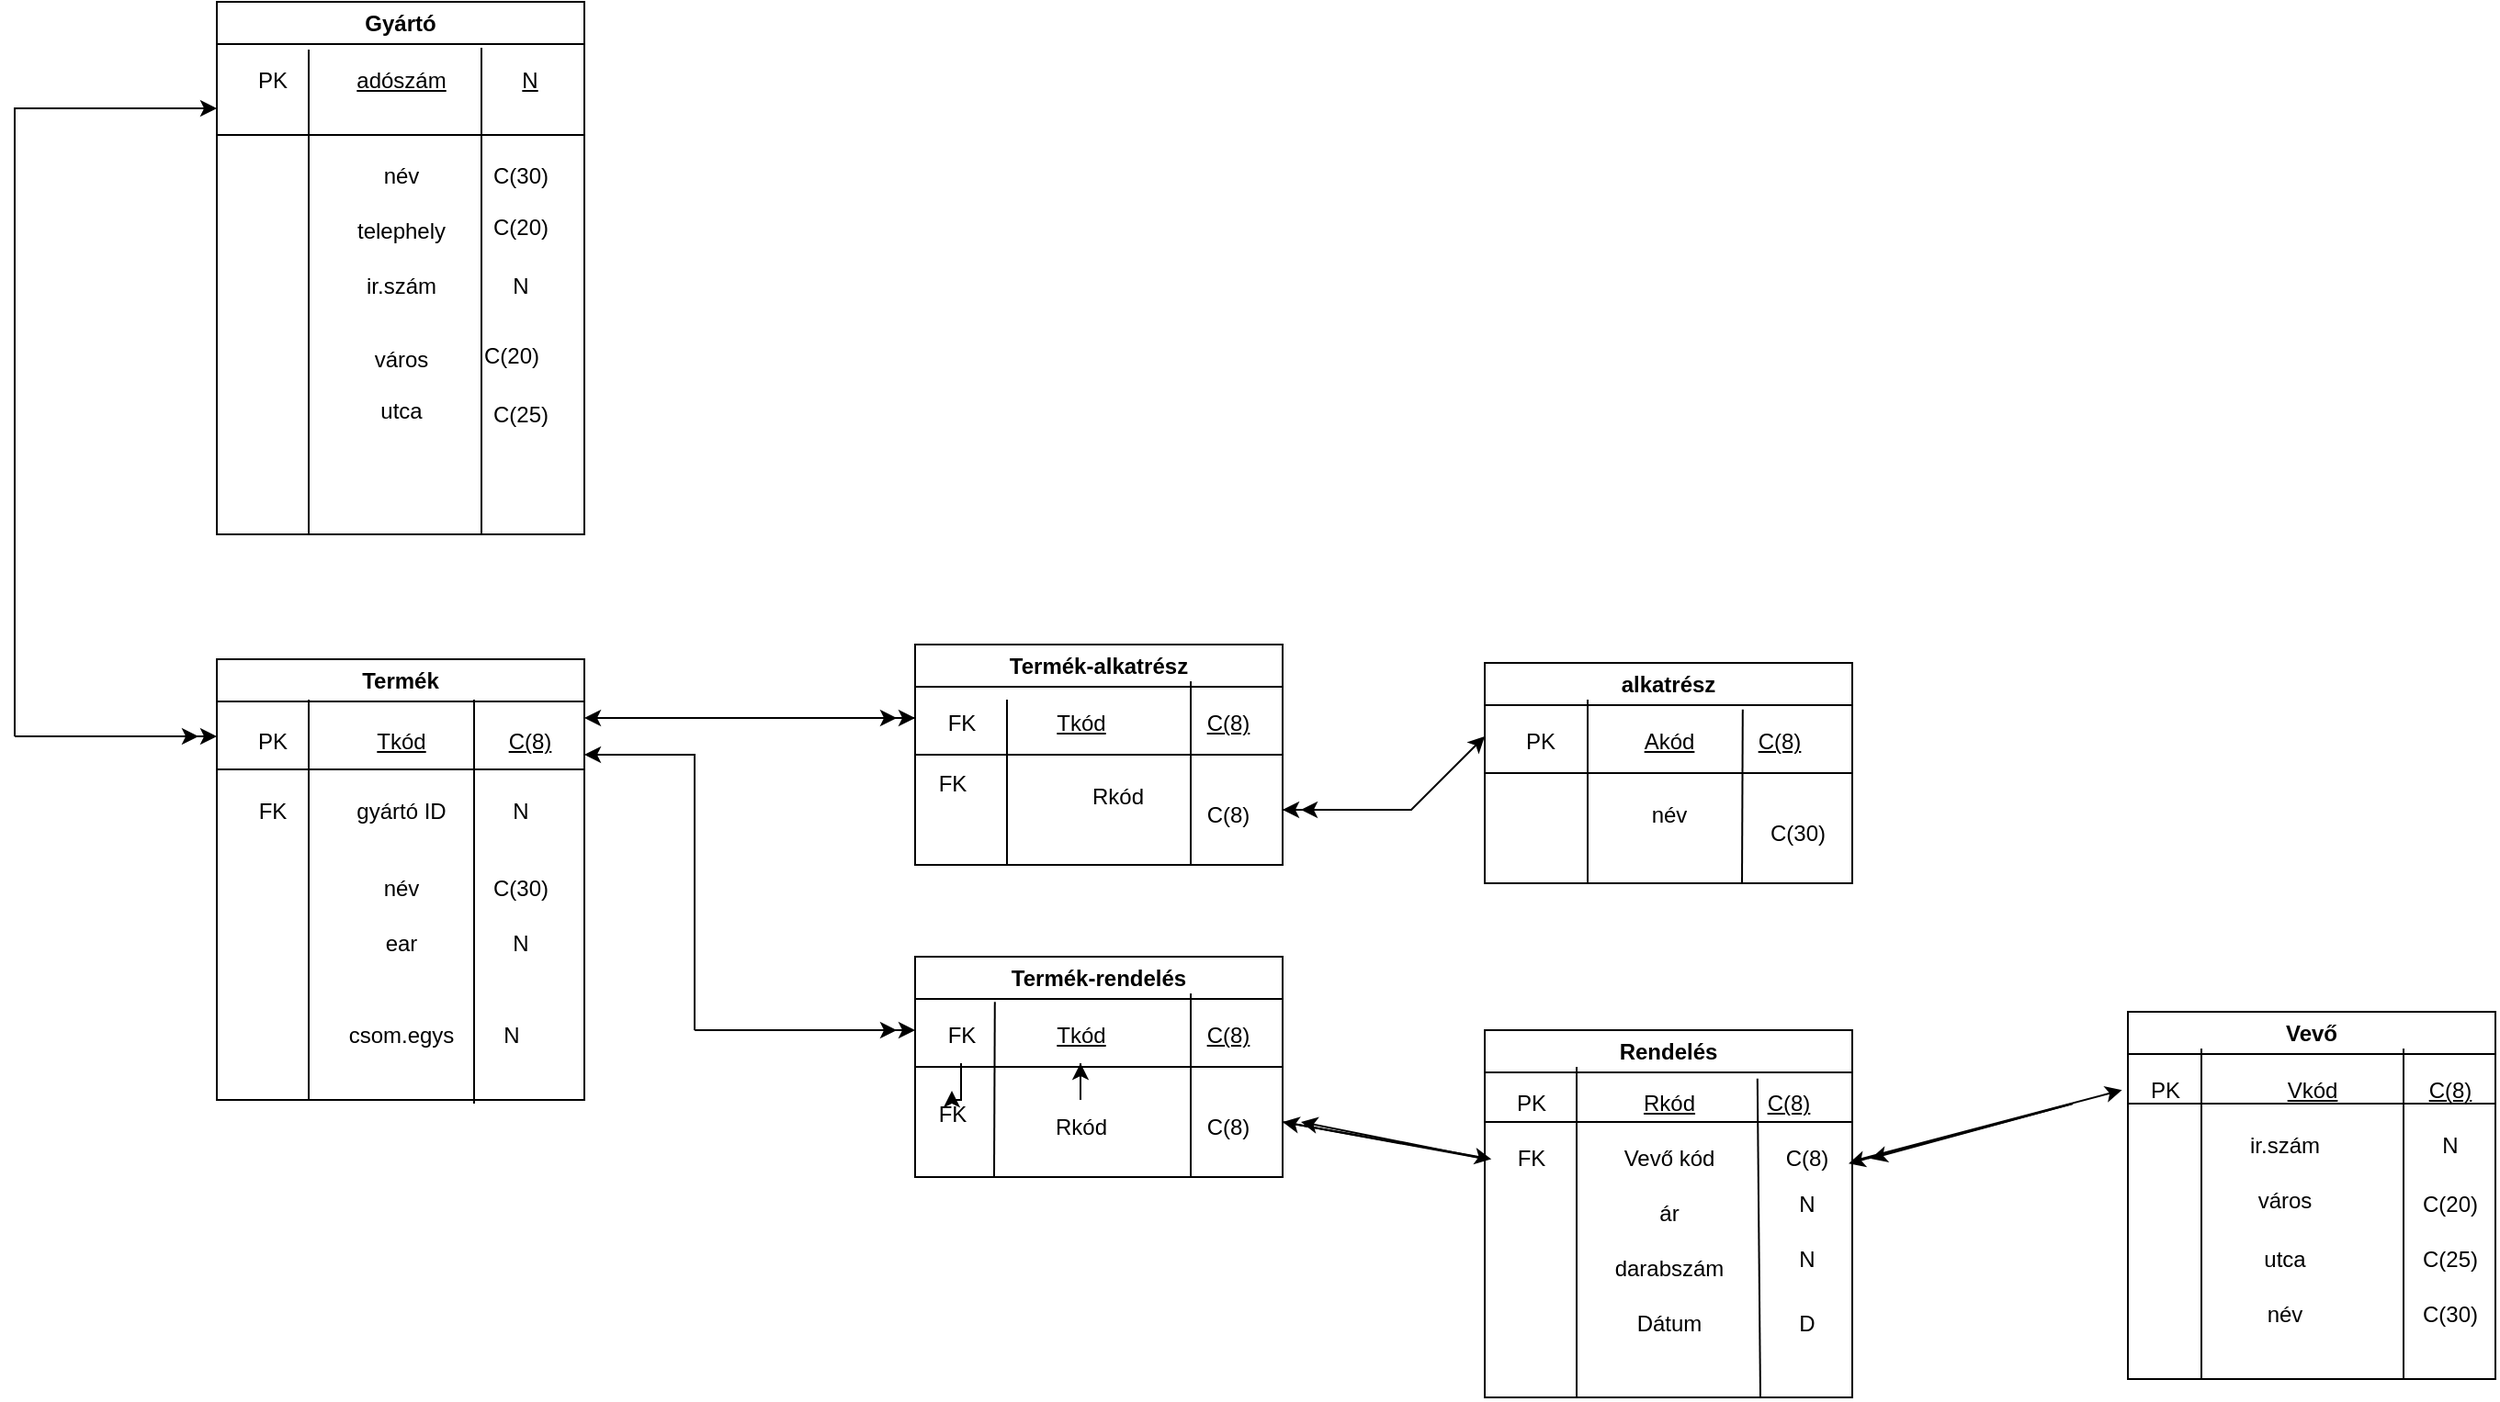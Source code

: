 <mxfile version="26.0.16">
  <diagram name="1 oldal" id="xw7v5drRhqMIVtwbWln7">
    <mxGraphModel dx="1036" dy="1784" grid="1" gridSize="10" guides="1" tooltips="1" connect="1" arrows="1" fold="1" page="1" pageScale="1" pageWidth="827" pageHeight="1169" math="0" shadow="0">
      <root>
        <mxCell id="0" />
        <mxCell id="1" parent="0" />
        <mxCell id="K2SjR7mvQ20MPOvlrCTG-1" value="Termék" style="swimlane;whiteSpace=wrap;html=1;" vertex="1" parent="1">
          <mxGeometry x="150" y="198" width="200" height="240" as="geometry" />
        </mxCell>
        <mxCell id="K2SjR7mvQ20MPOvlrCTG-100" value="gyártó ID" style="text;html=1;align=center;verticalAlign=middle;resizable=0;points=[];autosize=1;strokeColor=none;fillColor=none;" vertex="1" parent="K2SjR7mvQ20MPOvlrCTG-1">
          <mxGeometry x="65" y="68" width="70" height="30" as="geometry" />
        </mxCell>
        <mxCell id="K2SjR7mvQ20MPOvlrCTG-99" value="FK" style="text;html=1;align=center;verticalAlign=middle;resizable=0;points=[];autosize=1;strokeColor=none;fillColor=none;" vertex="1" parent="K2SjR7mvQ20MPOvlrCTG-1">
          <mxGeometry x="10" y="68" width="40" height="30" as="geometry" />
        </mxCell>
        <mxCell id="K2SjR7mvQ20MPOvlrCTG-101" value="N" style="text;html=1;align=center;verticalAlign=middle;resizable=0;points=[];autosize=1;strokeColor=none;fillColor=none;" vertex="1" parent="K2SjR7mvQ20MPOvlrCTG-1">
          <mxGeometry x="150" y="68" width="30" height="30" as="geometry" />
        </mxCell>
        <mxCell id="K2SjR7mvQ20MPOvlrCTG-106" value="N" style="text;html=1;align=center;verticalAlign=middle;resizable=0;points=[];autosize=1;strokeColor=none;fillColor=none;" vertex="1" parent="K2SjR7mvQ20MPOvlrCTG-1">
          <mxGeometry x="150" y="140" width="30" height="30" as="geometry" />
        </mxCell>
        <mxCell id="K2SjR7mvQ20MPOvlrCTG-105" value="C(30)" style="text;html=1;align=center;verticalAlign=middle;resizable=0;points=[];autosize=1;strokeColor=none;fillColor=none;" vertex="1" parent="K2SjR7mvQ20MPOvlrCTG-1">
          <mxGeometry x="140" y="110" width="50" height="30" as="geometry" />
        </mxCell>
        <mxCell id="K2SjR7mvQ20MPOvlrCTG-3" value="Gyártó" style="swimlane;whiteSpace=wrap;html=1;" vertex="1" parent="1">
          <mxGeometry x="150" y="-160" width="200" height="290" as="geometry" />
        </mxCell>
        <mxCell id="K2SjR7mvQ20MPOvlrCTG-121" value="név" style="text;html=1;align=center;verticalAlign=middle;resizable=0;points=[];autosize=1;strokeColor=none;fillColor=none;" vertex="1" parent="K2SjR7mvQ20MPOvlrCTG-3">
          <mxGeometry x="80" y="80" width="40" height="30" as="geometry" />
        </mxCell>
        <mxCell id="K2SjR7mvQ20MPOvlrCTG-128" value="város" style="text;html=1;align=center;verticalAlign=middle;resizable=0;points=[];autosize=1;strokeColor=none;fillColor=none;" vertex="1" parent="K2SjR7mvQ20MPOvlrCTG-3">
          <mxGeometry x="75" y="180" width="50" height="30" as="geometry" />
        </mxCell>
        <mxCell id="K2SjR7mvQ20MPOvlrCTG-124" value="telephely" style="text;html=1;align=center;verticalAlign=middle;resizable=0;points=[];autosize=1;strokeColor=none;fillColor=none;" vertex="1" parent="K2SjR7mvQ20MPOvlrCTG-3">
          <mxGeometry x="65" y="110" width="70" height="30" as="geometry" />
        </mxCell>
        <mxCell id="K2SjR7mvQ20MPOvlrCTG-125" value="ir.szám" style="text;html=1;align=center;verticalAlign=middle;resizable=0;points=[];autosize=1;strokeColor=none;fillColor=none;" vertex="1" parent="K2SjR7mvQ20MPOvlrCTG-3">
          <mxGeometry x="70" y="140" width="60" height="30" as="geometry" />
        </mxCell>
        <mxCell id="K2SjR7mvQ20MPOvlrCTG-135" value="C(25)" style="text;html=1;align=center;verticalAlign=middle;resizable=0;points=[];autosize=1;strokeColor=none;fillColor=none;" vertex="1" parent="K2SjR7mvQ20MPOvlrCTG-3">
          <mxGeometry x="140" y="210" width="50" height="30" as="geometry" />
        </mxCell>
        <mxCell id="K2SjR7mvQ20MPOvlrCTG-133" value="N" style="text;html=1;align=center;verticalAlign=middle;resizable=0;points=[];autosize=1;strokeColor=none;fillColor=none;" vertex="1" parent="K2SjR7mvQ20MPOvlrCTG-3">
          <mxGeometry x="150" y="140" width="30" height="30" as="geometry" />
        </mxCell>
        <mxCell id="K2SjR7mvQ20MPOvlrCTG-131" value="C(30)" style="text;html=1;align=center;verticalAlign=middle;resizable=0;points=[];autosize=1;strokeColor=none;fillColor=none;" vertex="1" parent="K2SjR7mvQ20MPOvlrCTG-3">
          <mxGeometry x="140" y="80" width="50" height="30" as="geometry" />
        </mxCell>
        <mxCell id="K2SjR7mvQ20MPOvlrCTG-5" value="Termék-rendelés" style="swimlane;whiteSpace=wrap;html=1;" vertex="1" parent="1">
          <mxGeometry x="530" y="360" width="200" height="120" as="geometry" />
        </mxCell>
        <mxCell id="K2SjR7mvQ20MPOvlrCTG-46" value="FK" style="text;html=1;align=center;verticalAlign=middle;resizable=0;points=[];autosize=1;strokeColor=none;fillColor=none;" vertex="1" parent="K2SjR7mvQ20MPOvlrCTG-5">
          <mxGeometry x="5" y="28" width="40" height="30" as="geometry" />
        </mxCell>
        <mxCell id="K2SjR7mvQ20MPOvlrCTG-47" value="&lt;u&gt;Tkód&lt;/u&gt;" style="text;html=1;align=center;verticalAlign=middle;resizable=0;points=[];autosize=1;strokeColor=none;fillColor=none;" vertex="1" parent="K2SjR7mvQ20MPOvlrCTG-5">
          <mxGeometry x="65" y="28" width="50" height="30" as="geometry" />
        </mxCell>
        <mxCell id="K2SjR7mvQ20MPOvlrCTG-48" value="&lt;u&gt;C(8)&lt;/u&gt;" style="text;html=1;align=center;verticalAlign=middle;resizable=0;points=[];autosize=1;strokeColor=none;fillColor=none;" vertex="1" parent="K2SjR7mvQ20MPOvlrCTG-5">
          <mxGeometry x="145" y="28" width="50" height="30" as="geometry" />
        </mxCell>
        <mxCell id="K2SjR7mvQ20MPOvlrCTG-55" value="" style="endArrow=none;html=1;rounded=0;exitX=0.96;exitY=-0.113;exitDx=0;exitDy=0;exitPerimeter=0;" edge="1" parent="K2SjR7mvQ20MPOvlrCTG-5" source="K2SjR7mvQ20MPOvlrCTG-46">
          <mxGeometry width="50" height="50" relative="1" as="geometry">
            <mxPoint x="310" y="30" as="sourcePoint" />
            <mxPoint x="43" y="120" as="targetPoint" />
          </mxGeometry>
        </mxCell>
        <mxCell id="K2SjR7mvQ20MPOvlrCTG-56" value="" style="endArrow=none;html=1;rounded=0;exitX=0.75;exitY=1;exitDx=0;exitDy=0;" edge="1" parent="K2SjR7mvQ20MPOvlrCTG-5" source="K2SjR7mvQ20MPOvlrCTG-5">
          <mxGeometry width="50" height="50" relative="1" as="geometry">
            <mxPoint x="310" y="30" as="sourcePoint" />
            <mxPoint x="150" y="20" as="targetPoint" />
          </mxGeometry>
        </mxCell>
        <mxCell id="K2SjR7mvQ20MPOvlrCTG-6" value="alkatrész" style="swimlane;whiteSpace=wrap;html=1;" vertex="1" parent="1">
          <mxGeometry x="840" y="200" width="200" height="120" as="geometry" />
        </mxCell>
        <mxCell id="K2SjR7mvQ20MPOvlrCTG-78" value="C(30)" style="text;html=1;align=center;verticalAlign=middle;resizable=0;points=[];autosize=1;strokeColor=none;fillColor=none;" vertex="1" parent="K2SjR7mvQ20MPOvlrCTG-6">
          <mxGeometry x="145" y="78" width="50" height="30" as="geometry" />
        </mxCell>
        <mxCell id="K2SjR7mvQ20MPOvlrCTG-75" value="&lt;u&gt;C(8)&lt;/u&gt;" style="text;html=1;align=center;verticalAlign=middle;resizable=0;points=[];autosize=1;strokeColor=none;fillColor=none;" vertex="1" parent="K2SjR7mvQ20MPOvlrCTG-6">
          <mxGeometry x="135" y="28" width="50" height="30" as="geometry" />
        </mxCell>
        <mxCell id="K2SjR7mvQ20MPOvlrCTG-7" value="Rendelés" style="swimlane;whiteSpace=wrap;html=1;" vertex="1" parent="1">
          <mxGeometry x="840" y="400" width="200" height="200" as="geometry" />
        </mxCell>
        <mxCell id="K2SjR7mvQ20MPOvlrCTG-29" value="&lt;u&gt;C(8)&lt;/u&gt;" style="text;html=1;align=center;verticalAlign=middle;resizable=0;points=[];autosize=1;strokeColor=none;fillColor=none;" vertex="1" parent="K2SjR7mvQ20MPOvlrCTG-7">
          <mxGeometry x="140" y="25" width="50" height="30" as="geometry" />
        </mxCell>
        <mxCell id="K2SjR7mvQ20MPOvlrCTG-32" value="" style="endArrow=none;html=1;rounded=0;entryX=0.168;entryY=0.047;entryDx=0;entryDy=0;entryPerimeter=0;exitX=0.75;exitY=1;exitDx=0;exitDy=0;" edge="1" parent="K2SjR7mvQ20MPOvlrCTG-7" source="K2SjR7mvQ20MPOvlrCTG-7" target="K2SjR7mvQ20MPOvlrCTG-29">
          <mxGeometry width="50" height="50" relative="1" as="geometry">
            <mxPoint x="150" y="190" as="sourcePoint" />
            <mxPoint x="330" y="-60" as="targetPoint" />
          </mxGeometry>
        </mxCell>
        <mxCell id="K2SjR7mvQ20MPOvlrCTG-35" value="ár" style="text;html=1;align=center;verticalAlign=middle;resizable=0;points=[];autosize=1;strokeColor=none;fillColor=none;" vertex="1" parent="K2SjR7mvQ20MPOvlrCTG-7">
          <mxGeometry x="85" y="85" width="30" height="30" as="geometry" />
        </mxCell>
        <mxCell id="K2SjR7mvQ20MPOvlrCTG-34" value="Vevő kód" style="text;html=1;align=center;verticalAlign=middle;resizable=0;points=[];autosize=1;strokeColor=none;fillColor=none;" vertex="1" parent="K2SjR7mvQ20MPOvlrCTG-7">
          <mxGeometry x="65" y="55" width="70" height="30" as="geometry" />
        </mxCell>
        <mxCell id="K2SjR7mvQ20MPOvlrCTG-36" value="darabszám" style="text;html=1;align=center;verticalAlign=middle;resizable=0;points=[];autosize=1;strokeColor=none;fillColor=none;" vertex="1" parent="K2SjR7mvQ20MPOvlrCTG-7">
          <mxGeometry x="60" y="115" width="80" height="30" as="geometry" />
        </mxCell>
        <mxCell id="K2SjR7mvQ20MPOvlrCTG-37" value="Dátum" style="text;html=1;align=center;verticalAlign=middle;resizable=0;points=[];autosize=1;strokeColor=none;fillColor=none;" vertex="1" parent="K2SjR7mvQ20MPOvlrCTG-7">
          <mxGeometry x="70" y="145" width="60" height="30" as="geometry" />
        </mxCell>
        <mxCell id="K2SjR7mvQ20MPOvlrCTG-28" value="&lt;u&gt;Rkód&lt;/u&gt;" style="text;html=1;align=center;verticalAlign=middle;resizable=0;points=[];autosize=1;strokeColor=none;fillColor=none;" vertex="1" parent="K2SjR7mvQ20MPOvlrCTG-7">
          <mxGeometry x="75" y="25" width="50" height="30" as="geometry" />
        </mxCell>
        <mxCell id="K2SjR7mvQ20MPOvlrCTG-27" value="PK" style="text;html=1;align=center;verticalAlign=middle;resizable=0;points=[];autosize=1;strokeColor=none;fillColor=none;" vertex="1" parent="K2SjR7mvQ20MPOvlrCTG-7">
          <mxGeometry x="5" y="25" width="40" height="30" as="geometry" />
        </mxCell>
        <mxCell id="K2SjR7mvQ20MPOvlrCTG-33" value="FK" style="text;html=1;align=center;verticalAlign=middle;resizable=0;points=[];autosize=1;strokeColor=none;fillColor=none;" vertex="1" parent="K2SjR7mvQ20MPOvlrCTG-7">
          <mxGeometry x="5" y="55" width="40" height="30" as="geometry" />
        </mxCell>
        <mxCell id="K2SjR7mvQ20MPOvlrCTG-41" value="D" style="text;html=1;align=center;verticalAlign=middle;resizable=0;points=[];autosize=1;strokeColor=none;fillColor=none;" vertex="1" parent="K2SjR7mvQ20MPOvlrCTG-7">
          <mxGeometry x="160" y="145" width="30" height="30" as="geometry" />
        </mxCell>
        <mxCell id="K2SjR7mvQ20MPOvlrCTG-40" value="N" style="text;html=1;align=center;verticalAlign=middle;resizable=0;points=[];autosize=1;strokeColor=none;fillColor=none;" vertex="1" parent="K2SjR7mvQ20MPOvlrCTG-7">
          <mxGeometry x="160" y="110" width="30" height="30" as="geometry" />
        </mxCell>
        <mxCell id="K2SjR7mvQ20MPOvlrCTG-39" value="N" style="text;html=1;align=center;verticalAlign=middle;resizable=0;points=[];autosize=1;strokeColor=none;fillColor=none;" vertex="1" parent="K2SjR7mvQ20MPOvlrCTG-7">
          <mxGeometry x="160" y="80" width="30" height="30" as="geometry" />
        </mxCell>
        <mxCell id="K2SjR7mvQ20MPOvlrCTG-38" value="C(8)" style="text;html=1;align=center;verticalAlign=middle;resizable=0;points=[];autosize=1;strokeColor=none;fillColor=none;" vertex="1" parent="K2SjR7mvQ20MPOvlrCTG-7">
          <mxGeometry x="150" y="55" width="50" height="30" as="geometry" />
        </mxCell>
        <mxCell id="K2SjR7mvQ20MPOvlrCTG-8" value="Vevő" style="swimlane;whiteSpace=wrap;html=1;" vertex="1" parent="1">
          <mxGeometry x="1190" y="390" width="200" height="200" as="geometry" />
        </mxCell>
        <mxCell id="K2SjR7mvQ20MPOvlrCTG-10" value="&lt;u&gt;Vkód&lt;/u&gt;" style="text;html=1;align=center;verticalAlign=middle;resizable=0;points=[];autosize=1;strokeColor=none;fillColor=none;" vertex="1" parent="K2SjR7mvQ20MPOvlrCTG-8">
          <mxGeometry x="75" y="28" width="50" height="30" as="geometry" />
        </mxCell>
        <mxCell id="K2SjR7mvQ20MPOvlrCTG-11" value="&lt;u&gt;C(8)&lt;/u&gt;" style="text;html=1;align=center;verticalAlign=middle;resizable=0;points=[];autosize=1;strokeColor=none;fillColor=none;" vertex="1" parent="K2SjR7mvQ20MPOvlrCTG-8">
          <mxGeometry x="150" y="28" width="50" height="30" as="geometry" />
        </mxCell>
        <mxCell id="K2SjR7mvQ20MPOvlrCTG-14" value="" style="endArrow=none;html=1;rounded=0;exitX=0.75;exitY=1;exitDx=0;exitDy=0;" edge="1" parent="K2SjR7mvQ20MPOvlrCTG-8" source="K2SjR7mvQ20MPOvlrCTG-8">
          <mxGeometry width="50" height="50" relative="1" as="geometry">
            <mxPoint x="-70" as="sourcePoint" />
            <mxPoint x="150" y="20" as="targetPoint" />
          </mxGeometry>
        </mxCell>
        <mxCell id="K2SjR7mvQ20MPOvlrCTG-15" value="ir.szám" style="text;html=1;align=center;verticalAlign=middle;resizable=0;points=[];autosize=1;strokeColor=none;fillColor=none;" vertex="1" parent="K2SjR7mvQ20MPOvlrCTG-8">
          <mxGeometry x="55" y="58" width="60" height="30" as="geometry" />
        </mxCell>
        <mxCell id="K2SjR7mvQ20MPOvlrCTG-20" value="név" style="text;html=1;align=center;verticalAlign=middle;resizable=0;points=[];autosize=1;strokeColor=none;fillColor=none;" vertex="1" parent="K2SjR7mvQ20MPOvlrCTG-8">
          <mxGeometry x="65" y="150" width="40" height="30" as="geometry" />
        </mxCell>
        <mxCell id="K2SjR7mvQ20MPOvlrCTG-17" value="utca" style="text;html=1;align=center;verticalAlign=middle;resizable=0;points=[];autosize=1;strokeColor=none;fillColor=none;" vertex="1" parent="K2SjR7mvQ20MPOvlrCTG-8">
          <mxGeometry x="60" y="120" width="50" height="30" as="geometry" />
        </mxCell>
        <mxCell id="K2SjR7mvQ20MPOvlrCTG-16" value="város" style="text;html=1;align=center;verticalAlign=middle;resizable=0;points=[];autosize=1;strokeColor=none;fillColor=none;" vertex="1" parent="K2SjR7mvQ20MPOvlrCTG-8">
          <mxGeometry x="60" y="88" width="50" height="30" as="geometry" />
        </mxCell>
        <mxCell id="K2SjR7mvQ20MPOvlrCTG-24" value="C(20)" style="text;html=1;align=center;verticalAlign=middle;resizable=0;points=[];autosize=1;strokeColor=none;fillColor=none;" vertex="1" parent="K2SjR7mvQ20MPOvlrCTG-8">
          <mxGeometry x="150" y="90" width="50" height="30" as="geometry" />
        </mxCell>
        <mxCell id="K2SjR7mvQ20MPOvlrCTG-25" value="C(25)" style="text;html=1;align=center;verticalAlign=middle;resizable=0;points=[];autosize=1;strokeColor=none;fillColor=none;" vertex="1" parent="K2SjR7mvQ20MPOvlrCTG-8">
          <mxGeometry x="150" y="120" width="50" height="30" as="geometry" />
        </mxCell>
        <mxCell id="K2SjR7mvQ20MPOvlrCTG-26" value="C(30)" style="text;html=1;align=center;verticalAlign=middle;resizable=0;points=[];autosize=1;strokeColor=none;fillColor=none;" vertex="1" parent="K2SjR7mvQ20MPOvlrCTG-8">
          <mxGeometry x="150" y="150" width="50" height="30" as="geometry" />
        </mxCell>
        <mxCell id="K2SjR7mvQ20MPOvlrCTG-21" value="N" style="text;html=1;align=center;verticalAlign=middle;resizable=0;points=[];autosize=1;strokeColor=none;fillColor=none;" vertex="1" parent="K2SjR7mvQ20MPOvlrCTG-8">
          <mxGeometry x="160" y="58" width="30" height="30" as="geometry" />
        </mxCell>
        <mxCell id="K2SjR7mvQ20MPOvlrCTG-9" value="PK" style="text;html=1;align=center;verticalAlign=middle;resizable=0;points=[];autosize=1;strokeColor=none;fillColor=none;" vertex="1" parent="1">
          <mxGeometry x="1190" y="418" width="40" height="30" as="geometry" />
        </mxCell>
        <mxCell id="K2SjR7mvQ20MPOvlrCTG-12" value="" style="endArrow=none;html=1;rounded=0;entryX=1;entryY=0.25;entryDx=0;entryDy=0;" edge="1" parent="1" target="K2SjR7mvQ20MPOvlrCTG-8">
          <mxGeometry width="50" height="50" relative="1" as="geometry">
            <mxPoint x="1190" y="440" as="sourcePoint" />
            <mxPoint x="1170" y="340" as="targetPoint" />
          </mxGeometry>
        </mxCell>
        <mxCell id="K2SjR7mvQ20MPOvlrCTG-13" value="" style="endArrow=none;html=1;rounded=0;" edge="1" parent="1">
          <mxGeometry width="50" height="50" relative="1" as="geometry">
            <mxPoint x="1230" y="590" as="sourcePoint" />
            <mxPoint x="1230" y="410" as="targetPoint" />
          </mxGeometry>
        </mxCell>
        <mxCell id="K2SjR7mvQ20MPOvlrCTG-30" value="" style="endArrow=none;html=1;rounded=0;exitX=0;exitY=0.25;exitDx=0;exitDy=0;entryX=1;entryY=0.25;entryDx=0;entryDy=0;" edge="1" parent="1" source="K2SjR7mvQ20MPOvlrCTG-7" target="K2SjR7mvQ20MPOvlrCTG-7">
          <mxGeometry width="50" height="50" relative="1" as="geometry">
            <mxPoint x="1120" y="390" as="sourcePoint" />
            <mxPoint x="1170" y="340" as="targetPoint" />
          </mxGeometry>
        </mxCell>
        <mxCell id="K2SjR7mvQ20MPOvlrCTG-31" value="" style="endArrow=none;html=1;rounded=0;exitX=0.25;exitY=1;exitDx=0;exitDy=0;" edge="1" parent="1" source="K2SjR7mvQ20MPOvlrCTG-7">
          <mxGeometry width="50" height="50" relative="1" as="geometry">
            <mxPoint x="1120" y="390" as="sourcePoint" />
            <mxPoint x="890" y="420" as="targetPoint" />
          </mxGeometry>
        </mxCell>
        <mxCell id="K2SjR7mvQ20MPOvlrCTG-42" value="" style="endArrow=classic;html=1;rounded=0;exitX=1.088;exitY=0.507;exitDx=0;exitDy=0;exitPerimeter=0;entryX=-0.08;entryY=0.487;entryDx=0;entryDy=0;entryPerimeter=0;" edge="1" parent="1" source="K2SjR7mvQ20MPOvlrCTG-38" target="K2SjR7mvQ20MPOvlrCTG-9">
          <mxGeometry width="50" height="50" relative="1" as="geometry">
            <mxPoint x="1120" y="390" as="sourcePoint" />
            <mxPoint x="1170" y="340" as="targetPoint" />
          </mxGeometry>
        </mxCell>
        <mxCell id="K2SjR7mvQ20MPOvlrCTG-43" value="" style="endArrow=classic;html=1;rounded=0;entryX=0.96;entryY=0.587;entryDx=0;entryDy=0;entryPerimeter=0;" edge="1" parent="1" target="K2SjR7mvQ20MPOvlrCTG-38">
          <mxGeometry width="50" height="50" relative="1" as="geometry">
            <mxPoint x="1160" y="440" as="sourcePoint" />
            <mxPoint x="1170" y="340" as="targetPoint" />
          </mxGeometry>
        </mxCell>
        <mxCell id="K2SjR7mvQ20MPOvlrCTG-45" value="" style="endArrow=classic;html=1;rounded=0;" edge="1" parent="1">
          <mxGeometry width="50" height="50" relative="1" as="geometry">
            <mxPoint x="1160" y="440" as="sourcePoint" />
            <mxPoint x="1050" y="470" as="targetPoint" />
          </mxGeometry>
        </mxCell>
        <mxCell id="K2SjR7mvQ20MPOvlrCTG-49" value="C(8)" style="text;html=1;align=center;verticalAlign=middle;resizable=0;points=[];autosize=1;strokeColor=none;fillColor=none;" vertex="1" parent="1">
          <mxGeometry x="675" y="438" width="50" height="30" as="geometry" />
        </mxCell>
        <mxCell id="K2SjR7mvQ20MPOvlrCTG-72" value="" style="edgeStyle=orthogonalEdgeStyle;rounded=0;orthogonalLoop=1;jettySize=auto;html=1;" edge="1" parent="1" source="K2SjR7mvQ20MPOvlrCTG-50" target="K2SjR7mvQ20MPOvlrCTG-47">
          <mxGeometry relative="1" as="geometry" />
        </mxCell>
        <mxCell id="K2SjR7mvQ20MPOvlrCTG-50" value="Rkód" style="text;html=1;align=center;verticalAlign=middle;resizable=0;points=[];autosize=1;strokeColor=none;fillColor=none;" vertex="1" parent="1">
          <mxGeometry x="595" y="438" width="50" height="30" as="geometry" />
        </mxCell>
        <mxCell id="K2SjR7mvQ20MPOvlrCTG-52" value="FK&lt;div&gt;&lt;br&gt;&lt;/div&gt;" style="text;html=1;align=center;verticalAlign=middle;resizable=0;points=[];autosize=1;strokeColor=none;fillColor=none;" vertex="1" parent="1">
          <mxGeometry x="530" y="433" width="40" height="40" as="geometry" />
        </mxCell>
        <mxCell id="K2SjR7mvQ20MPOvlrCTG-54" value="" style="endArrow=none;html=1;rounded=0;entryX=1;entryY=0.5;entryDx=0;entryDy=0;" edge="1" parent="1" target="K2SjR7mvQ20MPOvlrCTG-5">
          <mxGeometry width="50" height="50" relative="1" as="geometry">
            <mxPoint x="530" y="420" as="sourcePoint" />
            <mxPoint x="890" y="340" as="targetPoint" />
          </mxGeometry>
        </mxCell>
        <mxCell id="K2SjR7mvQ20MPOvlrCTG-57" value="Termék-alkatrész" style="swimlane;whiteSpace=wrap;html=1;" vertex="1" parent="1">
          <mxGeometry x="530" y="190" width="200" height="120" as="geometry" />
        </mxCell>
        <mxCell id="K2SjR7mvQ20MPOvlrCTG-58" value="FK" style="text;html=1;align=center;verticalAlign=middle;resizable=0;points=[];autosize=1;strokeColor=none;fillColor=none;" vertex="1" parent="K2SjR7mvQ20MPOvlrCTG-57">
          <mxGeometry x="5" y="28" width="40" height="30" as="geometry" />
        </mxCell>
        <mxCell id="K2SjR7mvQ20MPOvlrCTG-59" value="&lt;u&gt;Tkód&lt;/u&gt;" style="text;html=1;align=center;verticalAlign=middle;resizable=0;points=[];autosize=1;strokeColor=none;fillColor=none;" vertex="1" parent="K2SjR7mvQ20MPOvlrCTG-57">
          <mxGeometry x="65" y="28" width="50" height="30" as="geometry" />
        </mxCell>
        <mxCell id="K2SjR7mvQ20MPOvlrCTG-60" value="&lt;u&gt;C(8)&lt;/u&gt;" style="text;html=1;align=center;verticalAlign=middle;resizable=0;points=[];autosize=1;strokeColor=none;fillColor=none;" vertex="1" parent="K2SjR7mvQ20MPOvlrCTG-57">
          <mxGeometry x="145" y="28" width="50" height="30" as="geometry" />
        </mxCell>
        <mxCell id="K2SjR7mvQ20MPOvlrCTG-61" value="" style="endArrow=none;html=1;rounded=0;" edge="1" parent="K2SjR7mvQ20MPOvlrCTG-57" source="K2SjR7mvQ20MPOvlrCTG-57">
          <mxGeometry width="50" height="50" relative="1" as="geometry">
            <mxPoint x="310" y="30" as="sourcePoint" />
            <mxPoint x="48" y="120" as="targetPoint" />
          </mxGeometry>
        </mxCell>
        <mxCell id="K2SjR7mvQ20MPOvlrCTG-62" value="" style="endArrow=none;html=1;rounded=0;exitX=0.75;exitY=1;exitDx=0;exitDy=0;" edge="1" parent="K2SjR7mvQ20MPOvlrCTG-57" source="K2SjR7mvQ20MPOvlrCTG-57">
          <mxGeometry width="50" height="50" relative="1" as="geometry">
            <mxPoint x="310" y="30" as="sourcePoint" />
            <mxPoint x="150" y="20" as="targetPoint" />
          </mxGeometry>
        </mxCell>
        <mxCell id="K2SjR7mvQ20MPOvlrCTG-66" value="C(8)" style="text;html=1;align=center;verticalAlign=middle;resizable=0;points=[];autosize=1;strokeColor=none;fillColor=none;" vertex="1" parent="K2SjR7mvQ20MPOvlrCTG-57">
          <mxGeometry x="145" y="78" width="50" height="30" as="geometry" />
        </mxCell>
        <mxCell id="K2SjR7mvQ20MPOvlrCTG-63" value="" style="endArrow=none;html=1;rounded=0;exitX=0;exitY=0.5;exitDx=0;exitDy=0;entryX=1;entryY=0.5;entryDx=0;entryDy=0;" edge="1" parent="1" source="K2SjR7mvQ20MPOvlrCTG-57" target="K2SjR7mvQ20MPOvlrCTG-57">
          <mxGeometry width="50" height="50" relative="1" as="geometry">
            <mxPoint x="840" y="390" as="sourcePoint" />
            <mxPoint x="890" y="340" as="targetPoint" />
          </mxGeometry>
        </mxCell>
        <mxCell id="K2SjR7mvQ20MPOvlrCTG-64" value="FK&lt;div&gt;&lt;br&gt;&lt;/div&gt;" style="text;html=1;align=center;verticalAlign=middle;resizable=0;points=[];autosize=1;strokeColor=none;fillColor=none;" vertex="1" parent="1">
          <mxGeometry x="530" y="253" width="40" height="40" as="geometry" />
        </mxCell>
        <mxCell id="K2SjR7mvQ20MPOvlrCTG-65" value="Rkód" style="text;html=1;align=center;verticalAlign=middle;resizable=0;points=[];autosize=1;strokeColor=none;fillColor=none;" vertex="1" parent="1">
          <mxGeometry x="615" y="258" width="50" height="30" as="geometry" />
        </mxCell>
        <mxCell id="K2SjR7mvQ20MPOvlrCTG-67" value="" style="endArrow=classic;html=1;rounded=0;entryX=1;entryY=0.75;entryDx=0;entryDy=0;" edge="1" parent="1" target="K2SjR7mvQ20MPOvlrCTG-5">
          <mxGeometry width="50" height="50" relative="1" as="geometry">
            <mxPoint x="840" y="470" as="sourcePoint" />
            <mxPoint x="890" y="340" as="targetPoint" />
          </mxGeometry>
        </mxCell>
        <mxCell id="K2SjR7mvQ20MPOvlrCTG-68" value="" style="endArrow=classic;html=1;rounded=0;exitX=1;exitY=0.75;exitDx=0;exitDy=0;entryX=-0.035;entryY=0.507;entryDx=0;entryDy=0;entryPerimeter=0;" edge="1" parent="1" source="K2SjR7mvQ20MPOvlrCTG-5" target="K2SjR7mvQ20MPOvlrCTG-33">
          <mxGeometry width="50" height="50" relative="1" as="geometry">
            <mxPoint x="840" y="390" as="sourcePoint" />
            <mxPoint x="890" y="340" as="targetPoint" />
          </mxGeometry>
        </mxCell>
        <mxCell id="K2SjR7mvQ20MPOvlrCTG-69" value="" style="endArrow=classic;html=1;rounded=0;" edge="1" parent="1">
          <mxGeometry width="50" height="50" relative="1" as="geometry">
            <mxPoint x="840" y="470" as="sourcePoint" />
            <mxPoint x="740" y="450" as="targetPoint" />
          </mxGeometry>
        </mxCell>
        <mxCell id="K2SjR7mvQ20MPOvlrCTG-70" value="" style="edgeStyle=orthogonalEdgeStyle;rounded=0;orthogonalLoop=1;jettySize=auto;html=1;" edge="1" parent="1" source="K2SjR7mvQ20MPOvlrCTG-46" target="K2SjR7mvQ20MPOvlrCTG-52">
          <mxGeometry relative="1" as="geometry" />
        </mxCell>
        <mxCell id="K2SjR7mvQ20MPOvlrCTG-73" value="PK" style="text;html=1;align=center;verticalAlign=middle;resizable=0;points=[];autosize=1;strokeColor=none;fillColor=none;" vertex="1" parent="1">
          <mxGeometry x="850" y="228" width="40" height="30" as="geometry" />
        </mxCell>
        <mxCell id="K2SjR7mvQ20MPOvlrCTG-74" value="&lt;u&gt;Akód&lt;/u&gt;" style="text;html=1;align=center;verticalAlign=middle;resizable=0;points=[];autosize=1;strokeColor=none;fillColor=none;" vertex="1" parent="1">
          <mxGeometry x="915" y="228" width="50" height="30" as="geometry" />
        </mxCell>
        <mxCell id="K2SjR7mvQ20MPOvlrCTG-77" value="név" style="text;html=1;align=center;verticalAlign=middle;resizable=0;points=[];autosize=1;strokeColor=none;fillColor=none;" vertex="1" parent="1">
          <mxGeometry x="920" y="268" width="40" height="30" as="geometry" />
        </mxCell>
        <mxCell id="K2SjR7mvQ20MPOvlrCTG-79" value="" style="endArrow=none;html=1;rounded=0;entryX=1;entryY=0.5;entryDx=0;entryDy=0;exitX=0;exitY=0.5;exitDx=0;exitDy=0;" edge="1" parent="1" source="K2SjR7mvQ20MPOvlrCTG-6" target="K2SjR7mvQ20MPOvlrCTG-6">
          <mxGeometry width="50" height="50" relative="1" as="geometry">
            <mxPoint x="690" y="390" as="sourcePoint" />
            <mxPoint x="740" y="340" as="targetPoint" />
          </mxGeometry>
        </mxCell>
        <mxCell id="K2SjR7mvQ20MPOvlrCTG-80" value="" style="endArrow=none;html=1;rounded=0;" edge="1" parent="1">
          <mxGeometry width="50" height="50" relative="1" as="geometry">
            <mxPoint x="896" y="320" as="sourcePoint" />
            <mxPoint x="896" y="220" as="targetPoint" />
          </mxGeometry>
        </mxCell>
        <mxCell id="K2SjR7mvQ20MPOvlrCTG-81" value="" style="endArrow=none;html=1;rounded=0;entryX=0.108;entryY=-0.087;entryDx=0;entryDy=0;entryPerimeter=0;" edge="1" parent="1" target="K2SjR7mvQ20MPOvlrCTG-75">
          <mxGeometry width="50" height="50" relative="1" as="geometry">
            <mxPoint x="980" y="320" as="sourcePoint" />
            <mxPoint x="740" y="340" as="targetPoint" />
          </mxGeometry>
        </mxCell>
        <mxCell id="K2SjR7mvQ20MPOvlrCTG-82" value="" style="endArrow=none;html=1;rounded=0;exitX=0.25;exitY=1;exitDx=0;exitDy=0;" edge="1" parent="1" source="K2SjR7mvQ20MPOvlrCTG-57">
          <mxGeometry width="50" height="50" relative="1" as="geometry">
            <mxPoint x="690" y="390" as="sourcePoint" />
            <mxPoint x="580" y="220" as="targetPoint" />
          </mxGeometry>
        </mxCell>
        <mxCell id="K2SjR7mvQ20MPOvlrCTG-91" value="" style="endArrow=classic;html=1;rounded=0;exitX=1;exitY=0.75;exitDx=0;exitDy=0;" edge="1" parent="1" source="K2SjR7mvQ20MPOvlrCTG-57">
          <mxGeometry width="50" height="50" relative="1" as="geometry">
            <mxPoint x="730" y="260" as="sourcePoint" />
            <mxPoint x="840" y="240" as="targetPoint" />
            <Array as="points">
              <mxPoint x="800" y="280" />
            </Array>
          </mxGeometry>
        </mxCell>
        <mxCell id="K2SjR7mvQ20MPOvlrCTG-92" value="" style="endArrow=classic;html=1;rounded=0;entryX=1;entryY=0.75;entryDx=0;entryDy=0;" edge="1" parent="1" target="K2SjR7mvQ20MPOvlrCTG-57">
          <mxGeometry width="50" height="50" relative="1" as="geometry">
            <mxPoint x="800" y="280" as="sourcePoint" />
            <mxPoint x="740" y="340" as="targetPoint" />
          </mxGeometry>
        </mxCell>
        <mxCell id="K2SjR7mvQ20MPOvlrCTG-93" value="" style="endArrow=classic;html=1;rounded=0;" edge="1" parent="1">
          <mxGeometry width="50" height="50" relative="1" as="geometry">
            <mxPoint x="790" y="280" as="sourcePoint" />
            <mxPoint x="740" y="280" as="targetPoint" />
          </mxGeometry>
        </mxCell>
        <mxCell id="K2SjR7mvQ20MPOvlrCTG-94" value="PK" style="text;html=1;align=center;verticalAlign=middle;resizable=0;points=[];autosize=1;strokeColor=none;fillColor=none;" vertex="1" parent="1">
          <mxGeometry x="160" y="228" width="40" height="30" as="geometry" />
        </mxCell>
        <mxCell id="K2SjR7mvQ20MPOvlrCTG-95" value="&lt;u&gt;Tkód&lt;/u&gt;" style="text;html=1;align=center;verticalAlign=middle;resizable=0;points=[];autosize=1;strokeColor=none;fillColor=none;" vertex="1" parent="1">
          <mxGeometry x="225" y="228" width="50" height="30" as="geometry" />
        </mxCell>
        <mxCell id="K2SjR7mvQ20MPOvlrCTG-96" value="&lt;u&gt;C(8)&lt;/u&gt;" style="text;html=1;align=center;verticalAlign=middle;resizable=0;points=[];autosize=1;strokeColor=none;fillColor=none;" vertex="1" parent="1">
          <mxGeometry x="295" y="228" width="50" height="30" as="geometry" />
        </mxCell>
        <mxCell id="K2SjR7mvQ20MPOvlrCTG-102" value="név" style="text;html=1;align=center;verticalAlign=middle;resizable=0;points=[];autosize=1;strokeColor=none;fillColor=none;" vertex="1" parent="1">
          <mxGeometry x="230" y="308" width="40" height="30" as="geometry" />
        </mxCell>
        <mxCell id="K2SjR7mvQ20MPOvlrCTG-103" value="ear" style="text;html=1;align=center;verticalAlign=middle;resizable=0;points=[];autosize=1;strokeColor=none;fillColor=none;" vertex="1" parent="1">
          <mxGeometry x="230" y="338" width="40" height="30" as="geometry" />
        </mxCell>
        <mxCell id="K2SjR7mvQ20MPOvlrCTG-104" value="csom.egys" style="text;html=1;align=center;verticalAlign=middle;resizable=0;points=[];autosize=1;strokeColor=none;fillColor=none;" vertex="1" parent="1">
          <mxGeometry x="210" y="388" width="80" height="30" as="geometry" />
        </mxCell>
        <mxCell id="K2SjR7mvQ20MPOvlrCTG-107" value="N" style="text;html=1;align=center;verticalAlign=middle;resizable=0;points=[];autosize=1;strokeColor=none;fillColor=none;" vertex="1" parent="1">
          <mxGeometry x="295" y="388" width="30" height="30" as="geometry" />
        </mxCell>
        <mxCell id="K2SjR7mvQ20MPOvlrCTG-108" value="" style="endArrow=none;html=1;rounded=0;exitX=0;exitY=0.25;exitDx=0;exitDy=0;entryX=1;entryY=0.25;entryDx=0;entryDy=0;" edge="1" parent="1" source="K2SjR7mvQ20MPOvlrCTG-1" target="K2SjR7mvQ20MPOvlrCTG-1">
          <mxGeometry width="50" height="50" relative="1" as="geometry">
            <mxPoint x="140" y="270" as="sourcePoint" />
            <mxPoint x="650" y="340" as="targetPoint" />
          </mxGeometry>
        </mxCell>
        <mxCell id="K2SjR7mvQ20MPOvlrCTG-109" value="" style="endArrow=none;html=1;rounded=0;" edge="1" parent="1">
          <mxGeometry width="50" height="50" relative="1" as="geometry">
            <mxPoint x="290" y="440" as="sourcePoint" />
            <mxPoint x="290" y="220" as="targetPoint" />
          </mxGeometry>
        </mxCell>
        <mxCell id="K2SjR7mvQ20MPOvlrCTG-110" value="" style="endArrow=none;html=1;rounded=0;exitX=0.25;exitY=1;exitDx=0;exitDy=0;" edge="1" parent="1" source="K2SjR7mvQ20MPOvlrCTG-1">
          <mxGeometry width="50" height="50" relative="1" as="geometry">
            <mxPoint x="210" y="430" as="sourcePoint" />
            <mxPoint x="200" y="220" as="targetPoint" />
          </mxGeometry>
        </mxCell>
        <mxCell id="K2SjR7mvQ20MPOvlrCTG-111" value="" style="endArrow=classic;html=1;rounded=0;" edge="1" parent="1">
          <mxGeometry width="50" height="50" relative="1" as="geometry">
            <mxPoint x="530" y="230" as="sourcePoint" />
            <mxPoint x="350" y="230" as="targetPoint" />
          </mxGeometry>
        </mxCell>
        <mxCell id="K2SjR7mvQ20MPOvlrCTG-112" value="" style="endArrow=classic;html=1;rounded=0;" edge="1" parent="1">
          <mxGeometry width="50" height="50" relative="1" as="geometry">
            <mxPoint x="400" y="230" as="sourcePoint" />
            <mxPoint x="530" y="230" as="targetPoint" />
          </mxGeometry>
        </mxCell>
        <mxCell id="K2SjR7mvQ20MPOvlrCTG-113" value="" style="endArrow=classic;html=1;rounded=0;" edge="1" parent="1">
          <mxGeometry width="50" height="50" relative="1" as="geometry">
            <mxPoint x="400" y="230" as="sourcePoint" />
            <mxPoint x="520" y="230" as="targetPoint" />
          </mxGeometry>
        </mxCell>
        <mxCell id="K2SjR7mvQ20MPOvlrCTG-114" value="" style="endArrow=classic;html=1;rounded=0;" edge="1" parent="1">
          <mxGeometry width="50" height="50" relative="1" as="geometry">
            <mxPoint x="410" y="400" as="sourcePoint" />
            <mxPoint x="530" y="400" as="targetPoint" />
          </mxGeometry>
        </mxCell>
        <mxCell id="K2SjR7mvQ20MPOvlrCTG-115" value="" style="endArrow=classic;html=1;rounded=0;" edge="1" parent="1">
          <mxGeometry width="50" height="50" relative="1" as="geometry">
            <mxPoint x="420" y="400" as="sourcePoint" />
            <mxPoint x="520" y="400" as="targetPoint" />
          </mxGeometry>
        </mxCell>
        <mxCell id="K2SjR7mvQ20MPOvlrCTG-116" value="" style="endArrow=classic;html=1;rounded=0;" edge="1" parent="1">
          <mxGeometry width="50" height="50" relative="1" as="geometry">
            <mxPoint x="410" y="400" as="sourcePoint" />
            <mxPoint x="350" y="250" as="targetPoint" />
            <Array as="points">
              <mxPoint x="410" y="250" />
            </Array>
          </mxGeometry>
        </mxCell>
        <mxCell id="K2SjR7mvQ20MPOvlrCTG-118" value="PK" style="text;html=1;align=center;verticalAlign=middle;resizable=0;points=[];autosize=1;strokeColor=none;fillColor=none;" vertex="1" parent="1">
          <mxGeometry x="160" y="-132" width="40" height="30" as="geometry" />
        </mxCell>
        <mxCell id="K2SjR7mvQ20MPOvlrCTG-119" value="&lt;u&gt;adószám&lt;/u&gt;" style="text;html=1;align=center;verticalAlign=middle;resizable=0;points=[];autosize=1;strokeColor=none;fillColor=none;" vertex="1" parent="1">
          <mxGeometry x="215" y="-132" width="70" height="30" as="geometry" />
        </mxCell>
        <mxCell id="K2SjR7mvQ20MPOvlrCTG-120" value="&lt;u&gt;N&lt;/u&gt;" style="text;html=1;align=center;verticalAlign=middle;resizable=0;points=[];autosize=1;strokeColor=none;fillColor=none;" vertex="1" parent="1">
          <mxGeometry x="305" y="-132" width="30" height="30" as="geometry" />
        </mxCell>
        <mxCell id="K2SjR7mvQ20MPOvlrCTG-129" value="" style="endArrow=none;html=1;rounded=0;exitX=0;exitY=0.25;exitDx=0;exitDy=0;entryX=1;entryY=0.25;entryDx=0;entryDy=0;" edge="1" parent="1" source="K2SjR7mvQ20MPOvlrCTG-3" target="K2SjR7mvQ20MPOvlrCTG-3">
          <mxGeometry width="50" height="50" relative="1" as="geometry">
            <mxPoint x="600" y="90" as="sourcePoint" />
            <mxPoint x="650" y="40" as="targetPoint" />
          </mxGeometry>
        </mxCell>
        <mxCell id="K2SjR7mvQ20MPOvlrCTG-130" value="utca" style="text;html=1;align=center;verticalAlign=middle;resizable=0;points=[];autosize=1;strokeColor=none;fillColor=none;" vertex="1" parent="1">
          <mxGeometry x="225" y="48" width="50" height="30" as="geometry" />
        </mxCell>
        <mxCell id="K2SjR7mvQ20MPOvlrCTG-132" value="C(20)" style="text;html=1;align=center;verticalAlign=middle;resizable=0;points=[];autosize=1;strokeColor=none;fillColor=none;" vertex="1" parent="1">
          <mxGeometry x="290" y="-52" width="50" height="30" as="geometry" />
        </mxCell>
        <mxCell id="K2SjR7mvQ20MPOvlrCTG-134" value="C(20)" style="text;html=1;align=center;verticalAlign=middle;resizable=0;points=[];autosize=1;strokeColor=none;fillColor=none;" vertex="1" parent="1">
          <mxGeometry x="285" y="18" width="50" height="30" as="geometry" />
        </mxCell>
        <mxCell id="K2SjR7mvQ20MPOvlrCTG-136" value="" style="endArrow=none;html=1;rounded=0;" edge="1" parent="1">
          <mxGeometry width="50" height="50" relative="1" as="geometry">
            <mxPoint x="294" y="130" as="sourcePoint" />
            <mxPoint x="294" y="-135" as="targetPoint" />
          </mxGeometry>
        </mxCell>
        <mxCell id="K2SjR7mvQ20MPOvlrCTG-137" value="" style="endArrow=none;html=1;rounded=0;exitX=0.25;exitY=1;exitDx=0;exitDy=0;" edge="1" parent="1" source="K2SjR7mvQ20MPOvlrCTG-3">
          <mxGeometry width="50" height="50" relative="1" as="geometry">
            <mxPoint x="600" y="90" as="sourcePoint" />
            <mxPoint x="200" y="-134" as="targetPoint" />
          </mxGeometry>
        </mxCell>
        <mxCell id="K2SjR7mvQ20MPOvlrCTG-138" value="" style="endArrow=classic;html=1;rounded=0;" edge="1" parent="1">
          <mxGeometry width="50" height="50" relative="1" as="geometry">
            <mxPoint x="40" y="240" as="sourcePoint" />
            <mxPoint x="150" y="240" as="targetPoint" />
          </mxGeometry>
        </mxCell>
        <mxCell id="K2SjR7mvQ20MPOvlrCTG-139" value="" style="endArrow=classic;html=1;rounded=0;" edge="1" parent="1">
          <mxGeometry width="50" height="50" relative="1" as="geometry">
            <mxPoint x="50" y="240" as="sourcePoint" />
            <mxPoint x="140" y="240" as="targetPoint" />
          </mxGeometry>
        </mxCell>
        <mxCell id="K2SjR7mvQ20MPOvlrCTG-140" value="" style="endArrow=classic;html=1;rounded=0;" edge="1" parent="1">
          <mxGeometry width="50" height="50" relative="1" as="geometry">
            <mxPoint x="40" y="240" as="sourcePoint" />
            <mxPoint x="150" y="-102" as="targetPoint" />
            <Array as="points">
              <mxPoint x="40" y="-102" />
            </Array>
          </mxGeometry>
        </mxCell>
      </root>
    </mxGraphModel>
  </diagram>
</mxfile>
